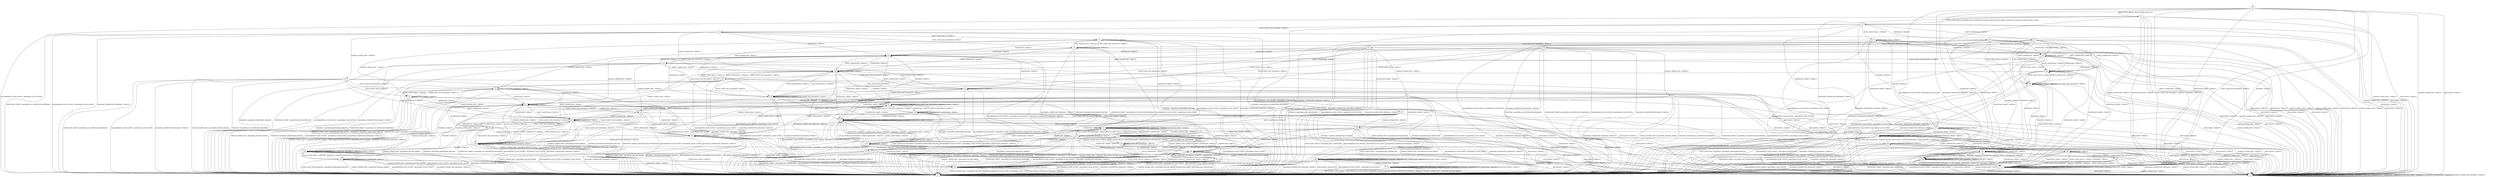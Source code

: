 digraph h7 {
s0 [label="s0"];
s1 [label="s1"];
s2 [label="s2"];
s3 [label="s3"];
s4 [label="s4"];
s5 [label="s5"];
s6 [label="s6"];
s7 [label="s7"];
s17 [label="s17"];
s18 [label="s18"];
s31 [label="s31"];
s41 [label="s41"];
s8 [label="s8"];
s9 [label="s9"];
s10 [label="s10"];
s15 [label="s15"];
s23 [label="s23"];
s32 [label="s32"];
s33 [label="s33"];
s34 [label="s34"];
s38 [label="s38"];
s42 [label="s42"];
s46 [label="s46"];
s49 [label="s49"];
s50 [label="s50"];
s58 [label="s58"];
s11 [label="s11"];
s12 [label="s12"];
s13 [label="s13"];
s16 [label="s16"];
s19 [label="s19"];
s26 [label="s26"];
s27 [label="s27"];
s35 [label="s35"];
s37 [label="s37"];
s43 [label="s43"];
s45 [label="s45"];
s51 [label="s51"];
s55 [label="s55"];
s57 [label="s57"];
s14 [label="s14"];
s20 [label="s20"];
s22 [label="s22"];
s24 [label="s24"];
s28 [label="s28"];
s29 [label="s29"];
s36 [label="s36"];
s40 [label="s40"];
s44 [label="s44"];
s47 [label="s47"];
s52 [label="s52"];
s56 [label="s56"];
s21 [label="s21"];
s25 [label="s25"];
s30 [label="s30"];
s39 [label="s39"];
s48 [label="s48"];
s53 [label="s53"];
s54 [label="s54"];
s0 -> s1 [label="ECDH_CLIENT_HELLO / HELLO_VERIFY_REQUEST+"];
s0 -> s2 [label="ECDH_CLIENT_KEY_EXCHANGE / TIMEOUT"];
s0 -> s3 [label="CHANGE_CIPHER_SPEC / TIMEOUT"];
s0 -> s2 [label="FINISHED / TIMEOUT"];
s0 -> s3 [label="APPLICATION / TIMEOUT"];
s0 -> s2 [label="CERTIFICATE / TIMEOUT"];
s0 -> s2 [label="EMPTY_CERTIFICATE / TIMEOUT"];
s0 -> s2 [label="CERTIFICATE_VERIFY / TIMEOUT"];
s0 -> s4 [label="Alert(WARNING,CLOSE_NOTIFY) / Alert(FATAL,CLOSE_NOTIFY)"];
s0 -> s4 [label="Alert(FATAL,UNEXPECTED_MESSAGE) / TIMEOUT"];
s1 -> s5 [label="ECDH_CLIENT_HELLO / SERVER_HELLO,CERTIFICATE,ECDHE_SERVER_KEY_EXCHANGE,CERTIFICATE_REQUEST,SERVER_HELLO_DONE"];
s1 -> s2 [label="ECDH_CLIENT_KEY_EXCHANGE / TIMEOUT"];
s1 -> s3 [label="CHANGE_CIPHER_SPEC / TIMEOUT"];
s1 -> s2 [label="FINISHED / TIMEOUT"];
s1 -> s3 [label="APPLICATION / TIMEOUT"];
s1 -> s2 [label="CERTIFICATE / TIMEOUT"];
s1 -> s2 [label="EMPTY_CERTIFICATE / TIMEOUT"];
s1 -> s2 [label="CERTIFICATE_VERIFY / TIMEOUT"];
s1 -> s4 [label="Alert(WARNING,CLOSE_NOTIFY) / Alert(FATAL,CLOSE_NOTIFY)"];
s1 -> s4 [label="Alert(FATAL,UNEXPECTED_MESSAGE) / TIMEOUT"];
s2 -> s2 [label="ECDH_CLIENT_HELLO / TIMEOUT"];
s2 -> s2 [label="ECDH_CLIENT_KEY_EXCHANGE / TIMEOUT"];
s2 -> s3 [label="CHANGE_CIPHER_SPEC / TIMEOUT"];
s2 -> s2 [label="FINISHED / TIMEOUT"];
s2 -> s3 [label="APPLICATION / TIMEOUT"];
s2 -> s2 [label="CERTIFICATE / TIMEOUT"];
s2 -> s2 [label="EMPTY_CERTIFICATE / TIMEOUT"];
s2 -> s2 [label="CERTIFICATE_VERIFY / TIMEOUT"];
s2 -> s4 [label="Alert(WARNING,CLOSE_NOTIFY) / Alert(FATAL,CLOSE_NOTIFY)"];
s2 -> s4 [label="Alert(FATAL,UNEXPECTED_MESSAGE) / TIMEOUT"];
s3 -> s3 [label="ECDH_CLIENT_HELLO / TIMEOUT"];
s3 -> s3 [label="ECDH_CLIENT_KEY_EXCHANGE / TIMEOUT"];
s3 -> s3 [label="CHANGE_CIPHER_SPEC / TIMEOUT"];
s3 -> s3 [label="FINISHED / TIMEOUT"];
s3 -> s3 [label="APPLICATION / TIMEOUT"];
s3 -> s3 [label="CERTIFICATE / TIMEOUT"];
s3 -> s3 [label="EMPTY_CERTIFICATE / TIMEOUT"];
s3 -> s3 [label="CERTIFICATE_VERIFY / TIMEOUT"];
s3 -> s3 [label="Alert(WARNING,CLOSE_NOTIFY) / TIMEOUT"];
s3 -> s3 [label="Alert(FATAL,UNEXPECTED_MESSAGE) / TIMEOUT"];
s4 -> s4 [label="ECDH_CLIENT_HELLO / SOCKET_CLOSED"];
s4 -> s4 [label="ECDH_CLIENT_KEY_EXCHANGE / SOCKET_CLOSED"];
s4 -> s4 [label="CHANGE_CIPHER_SPEC / SOCKET_CLOSED"];
s4 -> s4 [label="FINISHED / SOCKET_CLOSED"];
s4 -> s4 [label="APPLICATION / SOCKET_CLOSED"];
s4 -> s4 [label="CERTIFICATE / SOCKET_CLOSED"];
s4 -> s4 [label="EMPTY_CERTIFICATE / SOCKET_CLOSED"];
s4 -> s4 [label="CERTIFICATE_VERIFY / SOCKET_CLOSED"];
s4 -> s4 [label="Alert(WARNING,CLOSE_NOTIFY) / SOCKET_CLOSED"];
s4 -> s4 [label="Alert(FATAL,UNEXPECTED_MESSAGE) / SOCKET_CLOSED"];
s5 -> s17 [label="ECDH_CLIENT_HELLO / TIMEOUT"];
s5 -> s6 [label="ECDH_CLIENT_KEY_EXCHANGE / TIMEOUT"];
s5 -> s3 [label="CHANGE_CIPHER_SPEC / TIMEOUT"];
s5 -> s7 [label="FINISHED / TIMEOUT"];
s5 -> s3 [label="APPLICATION / TIMEOUT"];
s5 -> s18 [label="CERTIFICATE / TIMEOUT"];
s5 -> s31 [label="EMPTY_CERTIFICATE / TIMEOUT"];
s5 -> s41 [label="CERTIFICATE_VERIFY / TIMEOUT"];
s5 -> s4 [label="Alert(WARNING,CLOSE_NOTIFY) / Alert(FATAL,CLOSE_NOTIFY)"];
s5 -> s4 [label="Alert(FATAL,UNEXPECTED_MESSAGE) / TIMEOUT"];
s6 -> s8 [label="ECDH_CLIENT_HELLO / TIMEOUT"];
s6 -> s9 [label="ECDH_CLIENT_KEY_EXCHANGE / TIMEOUT"];
s6 -> s10 [label="CHANGE_CIPHER_SPEC / TIMEOUT"];
s6 -> s4 [label="FINISHED / Alert(FATAL,NO_CERTIFICATE_RESERVED)"];
s6 -> s3 [label="APPLICATION / TIMEOUT"];
s6 -> s15 [label="CERTIFICATE / TIMEOUT"];
s6 -> s42 [label="EMPTY_CERTIFICATE / TIMEOUT"];
s6 -> s4 [label="CERTIFICATE_VERIFY / Alert(FATAL,NO_CERTIFICATE_RESERVED)"];
s6 -> s4 [label="Alert(WARNING,CLOSE_NOTIFY) / Alert(FATAL,CLOSE_NOTIFY)"];
s6 -> s4 [label="Alert(FATAL,UNEXPECTED_MESSAGE) / TIMEOUT"];
s7 -> s7 [label="ECDH_CLIENT_HELLO / TIMEOUT"];
s7 -> s4 [label="ECDH_CLIENT_KEY_EXCHANGE / Alert(FATAL,HANDSHAKE_FAILURE)"];
s7 -> s3 [label="CHANGE_CIPHER_SPEC / TIMEOUT"];
s7 -> s7 [label="FINISHED / TIMEOUT"];
s7 -> s3 [label="APPLICATION / TIMEOUT"];
s7 -> s32 [label="CERTIFICATE / TIMEOUT"];
s7 -> s32 [label="EMPTY_CERTIFICATE / TIMEOUT"];
s7 -> s41 [label="CERTIFICATE_VERIFY / TIMEOUT"];
s7 -> s4 [label="Alert(WARNING,CLOSE_NOTIFY) / Alert(FATAL,CLOSE_NOTIFY)"];
s7 -> s4 [label="Alert(FATAL,UNEXPECTED_MESSAGE) / TIMEOUT"];
s17 -> s17 [label="ECDH_CLIENT_HELLO / TIMEOUT"];
s17 -> s9 [label="ECDH_CLIENT_KEY_EXCHANGE / TIMEOUT"];
s17 -> s3 [label="CHANGE_CIPHER_SPEC / TIMEOUT"];
s17 -> s7 [label="FINISHED / TIMEOUT"];
s17 -> s3 [label="APPLICATION / TIMEOUT"];
s17 -> s33 [label="CERTIFICATE / TIMEOUT"];
s17 -> s46 [label="EMPTY_CERTIFICATE / TIMEOUT"];
s17 -> s41 [label="CERTIFICATE_VERIFY / TIMEOUT"];
s17 -> s4 [label="Alert(WARNING,CLOSE_NOTIFY) / Alert(FATAL,CLOSE_NOTIFY)"];
s17 -> s4 [label="Alert(FATAL,UNEXPECTED_MESSAGE) / TIMEOUT"];
s18 -> s58 [label="ECDH_CLIENT_HELLO / TIMEOUT"];
s18 -> s23 [label="ECDH_CLIENT_KEY_EXCHANGE / TIMEOUT"];
s18 -> s3 [label="CHANGE_CIPHER_SPEC / TIMEOUT"];
s18 -> s38 [label="FINISHED / TIMEOUT"];
s18 -> s3 [label="APPLICATION / TIMEOUT"];
s18 -> s33 [label="CERTIFICATE / TIMEOUT"];
s18 -> s46 [label="EMPTY_CERTIFICATE / TIMEOUT"];
s18 -> s2 [label="CERTIFICATE_VERIFY / TIMEOUT"];
s18 -> s4 [label="Alert(WARNING,CLOSE_NOTIFY) / Alert(FATAL,CLOSE_NOTIFY)"];
s18 -> s4 [label="Alert(FATAL,UNEXPECTED_MESSAGE) / TIMEOUT"];
s31 -> s58 [label="ECDH_CLIENT_HELLO / TIMEOUT"];
s31 -> s34 [label="ECDH_CLIENT_KEY_EXCHANGE / TIMEOUT"];
s31 -> s3 [label="CHANGE_CIPHER_SPEC / TIMEOUT"];
s31 -> s38 [label="FINISHED / TIMEOUT"];
s31 -> s3 [label="APPLICATION / TIMEOUT"];
s31 -> s33 [label="CERTIFICATE / TIMEOUT"];
s31 -> s46 [label="EMPTY_CERTIFICATE / TIMEOUT"];
s31 -> s2 [label="CERTIFICATE_VERIFY / TIMEOUT"];
s31 -> s4 [label="Alert(WARNING,CLOSE_NOTIFY) / Alert(FATAL,CLOSE_NOTIFY)"];
s31 -> s4 [label="Alert(FATAL,UNEXPECTED_MESSAGE) / TIMEOUT"];
s41 -> s41 [label="ECDH_CLIENT_HELLO / TIMEOUT"];
s41 -> s49 [label="ECDH_CLIENT_KEY_EXCHANGE / TIMEOUT"];
s41 -> s3 [label="CHANGE_CIPHER_SPEC / TIMEOUT"];
s41 -> s41 [label="FINISHED / TIMEOUT"];
s41 -> s3 [label="APPLICATION / TIMEOUT"];
s41 -> s50 [label="CERTIFICATE / TIMEOUT"];
s41 -> s41 [label="EMPTY_CERTIFICATE / TIMEOUT"];
s41 -> s41 [label="CERTIFICATE_VERIFY / TIMEOUT"];
s41 -> s4 [label="Alert(WARNING,CLOSE_NOTIFY) / Alert(FATAL,CLOSE_NOTIFY)"];
s41 -> s4 [label="Alert(FATAL,UNEXPECTED_MESSAGE) / TIMEOUT"];
s8 -> s8 [label="ECDH_CLIENT_HELLO / TIMEOUT"];
s8 -> s9 [label="ECDH_CLIENT_KEY_EXCHANGE / TIMEOUT"];
s8 -> s11 [label="CHANGE_CIPHER_SPEC / TIMEOUT"];
s8 -> s4 [label="FINISHED / Alert(FATAL,HANDSHAKE_FAILURE)"];
s8 -> s3 [label="APPLICATION / TIMEOUT"];
s8 -> s15 [label="CERTIFICATE / TIMEOUT"];
s8 -> s42 [label="EMPTY_CERTIFICATE / TIMEOUT"];
s8 -> s19 [label="CERTIFICATE_VERIFY / TIMEOUT"];
s8 -> s4 [label="Alert(WARNING,CLOSE_NOTIFY) / Alert(FATAL,CLOSE_NOTIFY)"];
s8 -> s4 [label="Alert(FATAL,UNEXPECTED_MESSAGE) / TIMEOUT"];
s9 -> s8 [label="ECDH_CLIENT_HELLO / TIMEOUT"];
s9 -> s9 [label="ECDH_CLIENT_KEY_EXCHANGE / TIMEOUT"];
s9 -> s12 [label="CHANGE_CIPHER_SPEC / TIMEOUT"];
s9 -> s4 [label="FINISHED / Alert(FATAL,HANDSHAKE_FAILURE)"];
s9 -> s3 [label="APPLICATION / TIMEOUT"];
s9 -> s15 [label="CERTIFICATE / TIMEOUT"];
s9 -> s42 [label="EMPTY_CERTIFICATE / TIMEOUT"];
s9 -> s4 [label="CERTIFICATE_VERIFY / Alert(FATAL,NO_CERTIFICATE_RESERVED)"];
s9 -> s4 [label="Alert(WARNING,CLOSE_NOTIFY) / Alert(FATAL,CLOSE_NOTIFY)"];
s9 -> s4 [label="Alert(FATAL,UNEXPECTED_MESSAGE) / TIMEOUT"];
s10 -> s11 [label="ECDH_CLIENT_HELLO / TIMEOUT"];
s10 -> s12 [label="ECDH_CLIENT_KEY_EXCHANGE / TIMEOUT"];
s10 -> s4 [label="CHANGE_CIPHER_SPEC / Alert(FATAL,DECODE_ERROR)"];
s10 -> s4 [label="FINISHED / Alert(FATAL,NO_CERTIFICATE_RESERVED)"];
s10 -> s3 [label="APPLICATION / TIMEOUT"];
s10 -> s13 [label="CERTIFICATE / TIMEOUT"];
s10 -> s43 [label="EMPTY_CERTIFICATE / TIMEOUT"];
s10 -> s4 [label="CERTIFICATE_VERIFY / Alert(FATAL,NO_CERTIFICATE_RESERVED)"];
s10 -> s4 [label="Alert(WARNING,CLOSE_NOTIFY) / Alert(FATAL,CLOSE_NOTIFY)"];
s10 -> s4 [label="Alert(FATAL,UNEXPECTED_MESSAGE) / TIMEOUT"];
s15 -> s45 [label="ECDH_CLIENT_HELLO / TIMEOUT"];
s15 -> s16 [label="ECDH_CLIENT_KEY_EXCHANGE / TIMEOUT"];
s15 -> s13 [label="CHANGE_CIPHER_SPEC / TIMEOUT"];
s15 -> s37 [label="FINISHED / TIMEOUT"];
s15 -> s3 [label="APPLICATION / TIMEOUT"];
s15 -> s15 [label="CERTIFICATE / TIMEOUT"];
s15 -> s42 [label="EMPTY_CERTIFICATE / TIMEOUT"];
s15 -> s57 [label="CERTIFICATE_VERIFY / TIMEOUT"];
s15 -> s4 [label="Alert(WARNING,CLOSE_NOTIFY) / Alert(FATAL,CLOSE_NOTIFY)"];
s15 -> s4 [label="Alert(FATAL,UNEXPECTED_MESSAGE) / TIMEOUT"];
s23 -> s22 [label="ECDH_CLIENT_HELLO / TIMEOUT"];
s23 -> s45 [label="ECDH_CLIENT_KEY_EXCHANGE / TIMEOUT"];
s23 -> s26 [label="CHANGE_CIPHER_SPEC / TIMEOUT"];
s23 -> s4 [label="FINISHED / Alert(FATAL,BAD_CERTIFICATE)"];
s23 -> s3 [label="APPLICATION / TIMEOUT"];
s23 -> s15 [label="CERTIFICATE / TIMEOUT"];
s23 -> s42 [label="EMPTY_CERTIFICATE / TIMEOUT"];
s23 -> s27 [label="CERTIFICATE_VERIFY / TIMEOUT"];
s23 -> s4 [label="Alert(WARNING,CLOSE_NOTIFY) / Alert(FATAL,CLOSE_NOTIFY)"];
s23 -> s4 [label="Alert(FATAL,UNEXPECTED_MESSAGE) / TIMEOUT"];
s32 -> s38 [label="ECDH_CLIENT_HELLO / TIMEOUT"];
s32 -> s4 [label="ECDH_CLIENT_KEY_EXCHANGE / Alert(FATAL,HANDSHAKE_FAILURE)"];
s32 -> s3 [label="CHANGE_CIPHER_SPEC / TIMEOUT"];
s32 -> s38 [label="FINISHED / TIMEOUT"];
s32 -> s3 [label="APPLICATION / TIMEOUT"];
s32 -> s32 [label="CERTIFICATE / TIMEOUT"];
s32 -> s32 [label="EMPTY_CERTIFICATE / TIMEOUT"];
s32 -> s2 [label="CERTIFICATE_VERIFY / TIMEOUT"];
s32 -> s4 [label="Alert(WARNING,CLOSE_NOTIFY) / Alert(FATAL,CLOSE_NOTIFY)"];
s32 -> s4 [label="Alert(FATAL,UNEXPECTED_MESSAGE) / TIMEOUT"];
s33 -> s58 [label="ECDH_CLIENT_HELLO / TIMEOUT"];
s33 -> s16 [label="ECDH_CLIENT_KEY_EXCHANGE / TIMEOUT"];
s33 -> s3 [label="CHANGE_CIPHER_SPEC / TIMEOUT"];
s33 -> s38 [label="FINISHED / TIMEOUT"];
s33 -> s3 [label="APPLICATION / TIMEOUT"];
s33 -> s33 [label="CERTIFICATE / TIMEOUT"];
s33 -> s46 [label="EMPTY_CERTIFICATE / TIMEOUT"];
s33 -> s2 [label="CERTIFICATE_VERIFY / TIMEOUT"];
s33 -> s4 [label="Alert(WARNING,CLOSE_NOTIFY) / Alert(FATAL,CLOSE_NOTIFY)"];
s33 -> s4 [label="Alert(FATAL,UNEXPECTED_MESSAGE) / TIMEOUT"];
s34 -> s22 [label="ECDH_CLIENT_HELLO / TIMEOUT"];
s34 -> s45 [label="ECDH_CLIENT_KEY_EXCHANGE / TIMEOUT"];
s34 -> s35 [label="CHANGE_CIPHER_SPEC / TIMEOUT"];
s34 -> s4 [label="FINISHED / Alert(FATAL,NO_CERTIFICATE_RESERVED)"];
s34 -> s3 [label="APPLICATION / TIMEOUT"];
s34 -> s15 [label="CERTIFICATE / TIMEOUT"];
s34 -> s42 [label="EMPTY_CERTIFICATE / TIMEOUT"];
s34 -> s4 [label="CERTIFICATE_VERIFY / Alert(FATAL,NO_CERTIFICATE_RESERVED)"];
s34 -> s4 [label="Alert(WARNING,CLOSE_NOTIFY) / Alert(FATAL,CLOSE_NOTIFY)"];
s34 -> s4 [label="Alert(FATAL,UNEXPECTED_MESSAGE) / TIMEOUT"];
s38 -> s38 [label="ECDH_CLIENT_HELLO / TIMEOUT"];
s38 -> s38 [label="ECDH_CLIENT_KEY_EXCHANGE / TIMEOUT"];
s38 -> s3 [label="CHANGE_CIPHER_SPEC / TIMEOUT"];
s38 -> s38 [label="FINISHED / TIMEOUT"];
s38 -> s3 [label="APPLICATION / TIMEOUT"];
s38 -> s32 [label="CERTIFICATE / TIMEOUT"];
s38 -> s32 [label="EMPTY_CERTIFICATE / TIMEOUT"];
s38 -> s2 [label="CERTIFICATE_VERIFY / TIMEOUT"];
s38 -> s4 [label="Alert(WARNING,CLOSE_NOTIFY) / Alert(FATAL,CLOSE_NOTIFY)"];
s38 -> s4 [label="Alert(FATAL,UNEXPECTED_MESSAGE) / TIMEOUT"];
s42 -> s45 [label="ECDH_CLIENT_HELLO / TIMEOUT"];
s42 -> s51 [label="ECDH_CLIENT_KEY_EXCHANGE / TIMEOUT"];
s42 -> s43 [label="CHANGE_CIPHER_SPEC / TIMEOUT"];
s42 -> s37 [label="FINISHED / TIMEOUT"];
s42 -> s3 [label="APPLICATION / TIMEOUT"];
s42 -> s15 [label="CERTIFICATE / TIMEOUT"];
s42 -> s42 [label="EMPTY_CERTIFICATE / TIMEOUT"];
s42 -> s57 [label="CERTIFICATE_VERIFY / TIMEOUT"];
s42 -> s4 [label="Alert(WARNING,CLOSE_NOTIFY) / Alert(FATAL,CLOSE_NOTIFY)"];
s42 -> s4 [label="Alert(FATAL,UNEXPECTED_MESSAGE) / TIMEOUT"];
s46 -> s58 [label="ECDH_CLIENT_HELLO / TIMEOUT"];
s46 -> s51 [label="ECDH_CLIENT_KEY_EXCHANGE / TIMEOUT"];
s46 -> s3 [label="CHANGE_CIPHER_SPEC / TIMEOUT"];
s46 -> s38 [label="FINISHED / TIMEOUT"];
s46 -> s3 [label="APPLICATION / TIMEOUT"];
s46 -> s33 [label="CERTIFICATE / TIMEOUT"];
s46 -> s46 [label="EMPTY_CERTIFICATE / TIMEOUT"];
s46 -> s2 [label="CERTIFICATE_VERIFY / TIMEOUT"];
s46 -> s4 [label="Alert(WARNING,CLOSE_NOTIFY) / Alert(FATAL,CLOSE_NOTIFY)"];
s46 -> s4 [label="Alert(FATAL,UNEXPECTED_MESSAGE) / TIMEOUT"];
s49 -> s41 [label="ECDH_CLIENT_HELLO / TIMEOUT"];
s49 -> s49 [label="ECDH_CLIENT_KEY_EXCHANGE / TIMEOUT"];
s49 -> s3 [label="CHANGE_CIPHER_SPEC / TIMEOUT"];
s49 -> s41 [label="FINISHED / TIMEOUT"];
s49 -> s3 [label="APPLICATION / TIMEOUT"];
s49 -> s50 [label="CERTIFICATE / TIMEOUT"];
s49 -> s41 [label="EMPTY_CERTIFICATE / TIMEOUT"];
s49 -> s4 [label="CERTIFICATE_VERIFY / Alert(FATAL,NO_CERTIFICATE_RESERVED)"];
s49 -> s4 [label="Alert(WARNING,CLOSE_NOTIFY) / Alert(FATAL,CLOSE_NOTIFY)"];
s49 -> s4 [label="Alert(FATAL,UNEXPECTED_MESSAGE) / TIMEOUT"];
s50 -> s2 [label="ECDH_CLIENT_HELLO / TIMEOUT"];
s50 -> s55 [label="ECDH_CLIENT_KEY_EXCHANGE / TIMEOUT"];
s50 -> s3 [label="CHANGE_CIPHER_SPEC / TIMEOUT"];
s50 -> s2 [label="FINISHED / TIMEOUT"];
s50 -> s3 [label="APPLICATION / TIMEOUT"];
s50 -> s50 [label="CERTIFICATE / TIMEOUT"];
s50 -> s41 [label="EMPTY_CERTIFICATE / TIMEOUT"];
s50 -> s2 [label="CERTIFICATE_VERIFY / TIMEOUT"];
s50 -> s4 [label="Alert(WARNING,CLOSE_NOTIFY) / Alert(FATAL,CLOSE_NOTIFY)"];
s50 -> s4 [label="Alert(FATAL,UNEXPECTED_MESSAGE) / TIMEOUT"];
s58 -> s58 [label="ECDH_CLIENT_HELLO / TIMEOUT"];
s58 -> s58 [label="ECDH_CLIENT_KEY_EXCHANGE / TIMEOUT"];
s58 -> s3 [label="CHANGE_CIPHER_SPEC / TIMEOUT"];
s58 -> s38 [label="FINISHED / TIMEOUT"];
s58 -> s3 [label="APPLICATION / TIMEOUT"];
s58 -> s33 [label="CERTIFICATE / TIMEOUT"];
s58 -> s46 [label="EMPTY_CERTIFICATE / TIMEOUT"];
s58 -> s2 [label="CERTIFICATE_VERIFY / TIMEOUT"];
s58 -> s4 [label="Alert(WARNING,CLOSE_NOTIFY) / Alert(FATAL,CLOSE_NOTIFY)"];
s58 -> s4 [label="Alert(FATAL,UNEXPECTED_MESSAGE) / TIMEOUT"];
s11 -> s11 [label="ECDH_CLIENT_HELLO / TIMEOUT"];
s11 -> s12 [label="ECDH_CLIENT_KEY_EXCHANGE / TIMEOUT"];
s11 -> s4 [label="CHANGE_CIPHER_SPEC / Alert(FATAL,DECODE_ERROR)"];
s11 -> s4 [label="FINISHED / Alert(FATAL,HANDSHAKE_FAILURE)"];
s11 -> s3 [label="APPLICATION / TIMEOUT"];
s11 -> s13 [label="CERTIFICATE / TIMEOUT"];
s11 -> s43 [label="EMPTY_CERTIFICATE / TIMEOUT"];
s11 -> s20 [label="CERTIFICATE_VERIFY / TIMEOUT"];
s11 -> s4 [label="Alert(WARNING,CLOSE_NOTIFY) / Alert(FATAL,CLOSE_NOTIFY)"];
s11 -> s4 [label="Alert(FATAL,UNEXPECTED_MESSAGE) / TIMEOUT"];
s12 -> s11 [label="ECDH_CLIENT_HELLO / TIMEOUT"];
s12 -> s12 [label="ECDH_CLIENT_KEY_EXCHANGE / TIMEOUT"];
s12 -> s4 [label="CHANGE_CIPHER_SPEC / Alert(FATAL,DECODE_ERROR)"];
s12 -> s4 [label="FINISHED / Alert(FATAL,HANDSHAKE_FAILURE)"];
s12 -> s3 [label="APPLICATION / TIMEOUT"];
s12 -> s13 [label="CERTIFICATE / TIMEOUT"];
s12 -> s43 [label="EMPTY_CERTIFICATE / TIMEOUT"];
s12 -> s4 [label="CERTIFICATE_VERIFY / Alert(FATAL,NO_CERTIFICATE_RESERVED)"];
s12 -> s4 [label="Alert(WARNING,CLOSE_NOTIFY) / Alert(FATAL,CLOSE_NOTIFY)"];
s12 -> s4 [label="Alert(FATAL,UNEXPECTED_MESSAGE) / TIMEOUT"];
s13 -> s44 [label="ECDH_CLIENT_HELLO / TIMEOUT"];
s13 -> s14 [label="ECDH_CLIENT_KEY_EXCHANGE / TIMEOUT"];
s13 -> s4 [label="CHANGE_CIPHER_SPEC / Alert(FATAL,DECODE_ERROR)"];
s13 -> s36 [label="FINISHED / TIMEOUT"];
s13 -> s3 [label="APPLICATION / TIMEOUT"];
s13 -> s13 [label="CERTIFICATE / TIMEOUT"];
s13 -> s43 [label="EMPTY_CERTIFICATE / TIMEOUT"];
s13 -> s56 [label="CERTIFICATE_VERIFY / TIMEOUT"];
s13 -> s4 [label="Alert(WARNING,CLOSE_NOTIFY) / Alert(FATAL,CLOSE_NOTIFY)"];
s13 -> s4 [label="Alert(FATAL,UNEXPECTED_MESSAGE) / TIMEOUT"];
s16 -> s22 [label="ECDH_CLIENT_HELLO / TIMEOUT"];
s16 -> s45 [label="ECDH_CLIENT_KEY_EXCHANGE / TIMEOUT"];
s16 -> s14 [label="CHANGE_CIPHER_SPEC / TIMEOUT"];
s16 -> s4 [label="FINISHED / Alert(FATAL,HANDSHAKE_FAILURE)"];
s16 -> s3 [label="APPLICATION / TIMEOUT"];
s16 -> s15 [label="CERTIFICATE / TIMEOUT"];
s16 -> s42 [label="EMPTY_CERTIFICATE / TIMEOUT"];
s16 -> s4 [label="CERTIFICATE_VERIFY / Alert(FATAL,BAD_CERTIFICATE)"];
s16 -> s4 [label="Alert(WARNING,CLOSE_NOTIFY) / Alert(FATAL,CLOSE_NOTIFY)"];
s16 -> s4 [label="Alert(FATAL,UNEXPECTED_MESSAGE) / TIMEOUT"];
s19 -> s19 [label="ECDH_CLIENT_HELLO / TIMEOUT"];
s19 -> s24 [label="ECDH_CLIENT_KEY_EXCHANGE / TIMEOUT"];
s19 -> s20 [label="CHANGE_CIPHER_SPEC / TIMEOUT"];
s19 -> s19 [label="FINISHED / TIMEOUT"];
s19 -> s3 [label="APPLICATION / TIMEOUT"];
s19 -> s47 [label="CERTIFICATE / TIMEOUT"];
s19 -> s19 [label="EMPTY_CERTIFICATE / TIMEOUT"];
s19 -> s19 [label="CERTIFICATE_VERIFY / TIMEOUT"];
s19 -> s4 [label="Alert(WARNING,CLOSE_NOTIFY) / Alert(FATAL,CLOSE_NOTIFY)"];
s19 -> s4 [label="Alert(FATAL,UNEXPECTED_MESSAGE) / TIMEOUT"];
s26 -> s21 [label="ECDH_CLIENT_HELLO / TIMEOUT"];
s26 -> s44 [label="ECDH_CLIENT_KEY_EXCHANGE / TIMEOUT"];
s26 -> s4 [label="CHANGE_CIPHER_SPEC / Alert(FATAL,DECODE_ERROR)"];
s26 -> s4 [label="FINISHED / Alert(FATAL,BAD_CERTIFICATE)"];
s26 -> s3 [label="APPLICATION / TIMEOUT"];
s26 -> s13 [label="CERTIFICATE / TIMEOUT"];
s26 -> s43 [label="EMPTY_CERTIFICATE / TIMEOUT"];
s26 -> s28 [label="CERTIFICATE_VERIFY / TIMEOUT"];
s26 -> s4 [label="Alert(WARNING,CLOSE_NOTIFY) / Alert(FATAL,CLOSE_NOTIFY)"];
s26 -> s4 [label="Alert(FATAL,UNEXPECTED_MESSAGE) / TIMEOUT"];
s27 -> s4 [label="ECDH_CLIENT_HELLO / Alert(FATAL,BAD_CERTIFICATE)"];
s27 -> s57 [label="ECDH_CLIENT_KEY_EXCHANGE / TIMEOUT"];
s27 -> s28 [label="CHANGE_CIPHER_SPEC / TIMEOUT"];
s27 -> s29 [label="FINISHED / CHANGE_CIPHER_SPEC,FINISHED"];
s27 -> s3 [label="APPLICATION / TIMEOUT"];
s27 -> s47 [label="CERTIFICATE / TIMEOUT"];
s27 -> s19 [label="EMPTY_CERTIFICATE / TIMEOUT"];
s27 -> s57 [label="CERTIFICATE_VERIFY / TIMEOUT"];
s27 -> s4 [label="Alert(WARNING,CLOSE_NOTIFY) / Alert(FATAL,CLOSE_NOTIFY)"];
s27 -> s4 [label="Alert(FATAL,UNEXPECTED_MESSAGE) / TIMEOUT"];
s35 -> s21 [label="ECDH_CLIENT_HELLO / TIMEOUT"];
s35 -> s44 [label="ECDH_CLIENT_KEY_EXCHANGE / TIMEOUT"];
s35 -> s4 [label="CHANGE_CIPHER_SPEC / Alert(FATAL,DECODE_ERROR)"];
s35 -> s4 [label="FINISHED / Alert(FATAL,NO_CERTIFICATE_RESERVED)"];
s35 -> s3 [label="APPLICATION / TIMEOUT"];
s35 -> s13 [label="CERTIFICATE / TIMEOUT"];
s35 -> s43 [label="EMPTY_CERTIFICATE / TIMEOUT"];
s35 -> s4 [label="CERTIFICATE_VERIFY / Alert(FATAL,NO_CERTIFICATE_RESERVED)"];
s35 -> s4 [label="Alert(WARNING,CLOSE_NOTIFY) / Alert(FATAL,CLOSE_NOTIFY)"];
s35 -> s4 [label="Alert(FATAL,UNEXPECTED_MESSAGE) / TIMEOUT"];
s37 -> s37 [label="ECDH_CLIENT_HELLO / TIMEOUT"];
s37 -> s37 [label="ECDH_CLIENT_KEY_EXCHANGE / TIMEOUT"];
s37 -> s36 [label="CHANGE_CIPHER_SPEC / TIMEOUT"];
s37 -> s37 [label="FINISHED / TIMEOUT"];
s37 -> s3 [label="APPLICATION / TIMEOUT"];
s37 -> s40 [label="CERTIFICATE / TIMEOUT"];
s37 -> s40 [label="EMPTY_CERTIFICATE / TIMEOUT"];
s37 -> s57 [label="CERTIFICATE_VERIFY / TIMEOUT"];
s37 -> s4 [label="Alert(WARNING,CLOSE_NOTIFY) / Alert(FATAL,CLOSE_NOTIFY)"];
s37 -> s4 [label="Alert(FATAL,UNEXPECTED_MESSAGE) / TIMEOUT"];
s43 -> s44 [label="ECDH_CLIENT_HELLO / TIMEOUT"];
s43 -> s52 [label="ECDH_CLIENT_KEY_EXCHANGE / TIMEOUT"];
s43 -> s4 [label="CHANGE_CIPHER_SPEC / Alert(FATAL,DECODE_ERROR)"];
s43 -> s36 [label="FINISHED / TIMEOUT"];
s43 -> s3 [label="APPLICATION / TIMEOUT"];
s43 -> s13 [label="CERTIFICATE / TIMEOUT"];
s43 -> s43 [label="EMPTY_CERTIFICATE / TIMEOUT"];
s43 -> s56 [label="CERTIFICATE_VERIFY / TIMEOUT"];
s43 -> s4 [label="Alert(WARNING,CLOSE_NOTIFY) / Alert(FATAL,CLOSE_NOTIFY)"];
s43 -> s4 [label="Alert(FATAL,UNEXPECTED_MESSAGE) / TIMEOUT"];
s45 -> s45 [label="ECDH_CLIENT_HELLO / TIMEOUT"];
s45 -> s45 [label="ECDH_CLIENT_KEY_EXCHANGE / TIMEOUT"];
s45 -> s44 [label="CHANGE_CIPHER_SPEC / TIMEOUT"];
s45 -> s37 [label="FINISHED / TIMEOUT"];
s45 -> s3 [label="APPLICATION / TIMEOUT"];
s45 -> s15 [label="CERTIFICATE / TIMEOUT"];
s45 -> s42 [label="EMPTY_CERTIFICATE / TIMEOUT"];
s45 -> s57 [label="CERTIFICATE_VERIFY / TIMEOUT"];
s45 -> s4 [label="Alert(WARNING,CLOSE_NOTIFY) / Alert(FATAL,CLOSE_NOTIFY)"];
s45 -> s4 [label="Alert(FATAL,UNEXPECTED_MESSAGE) / TIMEOUT"];
s51 -> s22 [label="ECDH_CLIENT_HELLO / TIMEOUT"];
s51 -> s45 [label="ECDH_CLIENT_KEY_EXCHANGE / TIMEOUT"];
s51 -> s52 [label="CHANGE_CIPHER_SPEC / TIMEOUT"];
s51 -> s4 [label="FINISHED / Alert(FATAL,HANDSHAKE_FAILURE)"];
s51 -> s3 [label="APPLICATION / TIMEOUT"];
s51 -> s15 [label="CERTIFICATE / TIMEOUT"];
s51 -> s42 [label="EMPTY_CERTIFICATE / TIMEOUT"];
s51 -> s4 [label="CERTIFICATE_VERIFY / Alert(FATAL,NO_CERTIFICATE_RESERVED)"];
s51 -> s4 [label="Alert(WARNING,CLOSE_NOTIFY) / Alert(FATAL,CLOSE_NOTIFY)"];
s51 -> s4 [label="Alert(FATAL,UNEXPECTED_MESSAGE) / TIMEOUT"];
s55 -> s2 [label="ECDH_CLIENT_HELLO / TIMEOUT"];
s55 -> s2 [label="ECDH_CLIENT_KEY_EXCHANGE / TIMEOUT"];
s55 -> s3 [label="CHANGE_CIPHER_SPEC / TIMEOUT"];
s55 -> s2 [label="FINISHED / TIMEOUT"];
s55 -> s3 [label="APPLICATION / TIMEOUT"];
s55 -> s50 [label="CERTIFICATE / TIMEOUT"];
s55 -> s41 [label="EMPTY_CERTIFICATE / TIMEOUT"];
s55 -> s4 [label="CERTIFICATE_VERIFY / Alert(FATAL,BAD_CERTIFICATE)"];
s55 -> s4 [label="Alert(WARNING,CLOSE_NOTIFY) / Alert(FATAL,CLOSE_NOTIFY)"];
s55 -> s4 [label="Alert(FATAL,UNEXPECTED_MESSAGE) / TIMEOUT"];
s57 -> s57 [label="ECDH_CLIENT_HELLO / TIMEOUT"];
s57 -> s57 [label="ECDH_CLIENT_KEY_EXCHANGE / TIMEOUT"];
s57 -> s56 [label="CHANGE_CIPHER_SPEC / TIMEOUT"];
s57 -> s57 [label="FINISHED / TIMEOUT"];
s57 -> s3 [label="APPLICATION / TIMEOUT"];
s57 -> s47 [label="CERTIFICATE / TIMEOUT"];
s57 -> s19 [label="EMPTY_CERTIFICATE / TIMEOUT"];
s57 -> s57 [label="CERTIFICATE_VERIFY / TIMEOUT"];
s57 -> s4 [label="Alert(WARNING,CLOSE_NOTIFY) / Alert(FATAL,CLOSE_NOTIFY)"];
s57 -> s4 [label="Alert(FATAL,UNEXPECTED_MESSAGE) / TIMEOUT"];
s14 -> s21 [label="ECDH_CLIENT_HELLO / TIMEOUT"];
s14 -> s44 [label="ECDH_CLIENT_KEY_EXCHANGE / TIMEOUT"];
s14 -> s4 [label="CHANGE_CIPHER_SPEC / Alert(FATAL,DECODE_ERROR)"];
s14 -> s4 [label="FINISHED / Alert(FATAL,HANDSHAKE_FAILURE)"];
s14 -> s3 [label="APPLICATION / TIMEOUT"];
s14 -> s13 [label="CERTIFICATE / TIMEOUT"];
s14 -> s43 [label="EMPTY_CERTIFICATE / TIMEOUT"];
s14 -> s4 [label="CERTIFICATE_VERIFY / Alert(FATAL,BAD_CERTIFICATE)"];
s14 -> s4 [label="Alert(WARNING,CLOSE_NOTIFY) / Alert(FATAL,CLOSE_NOTIFY)"];
s14 -> s4 [label="Alert(FATAL,UNEXPECTED_MESSAGE) / TIMEOUT"];
s20 -> s20 [label="ECDH_CLIENT_HELLO / TIMEOUT"];
s20 -> s25 [label="ECDH_CLIENT_KEY_EXCHANGE / TIMEOUT"];
s20 -> s4 [label="CHANGE_CIPHER_SPEC / Alert(FATAL,DECODE_ERROR)"];
s20 -> s20 [label="FINISHED / TIMEOUT"];
s20 -> s3 [label="APPLICATION / TIMEOUT"];
s20 -> s48 [label="CERTIFICATE / TIMEOUT"];
s20 -> s20 [label="EMPTY_CERTIFICATE / TIMEOUT"];
s20 -> s20 [label="CERTIFICATE_VERIFY / TIMEOUT"];
s20 -> s4 [label="Alert(WARNING,CLOSE_NOTIFY) / Alert(FATAL,CLOSE_NOTIFY)"];
s20 -> s4 [label="Alert(FATAL,UNEXPECTED_MESSAGE) / TIMEOUT"];
s22 -> s22 [label="ECDH_CLIENT_HELLO / TIMEOUT"];
s22 -> s45 [label="ECDH_CLIENT_KEY_EXCHANGE / TIMEOUT"];
s22 -> s21 [label="CHANGE_CIPHER_SPEC / TIMEOUT"];
s22 -> s4 [label="FINISHED / Alert(FATAL,HANDSHAKE_FAILURE)"];
s22 -> s3 [label="APPLICATION / TIMEOUT"];
s22 -> s15 [label="CERTIFICATE / TIMEOUT"];
s22 -> s42 [label="EMPTY_CERTIFICATE / TIMEOUT"];
s22 -> s57 [label="CERTIFICATE_VERIFY / TIMEOUT"];
s22 -> s4 [label="Alert(WARNING,CLOSE_NOTIFY) / Alert(FATAL,CLOSE_NOTIFY)"];
s22 -> s4 [label="Alert(FATAL,UNEXPECTED_MESSAGE) / TIMEOUT"];
s24 -> s19 [label="ECDH_CLIENT_HELLO / TIMEOUT"];
s24 -> s24 [label="ECDH_CLIENT_KEY_EXCHANGE / TIMEOUT"];
s24 -> s25 [label="CHANGE_CIPHER_SPEC / TIMEOUT"];
s24 -> s19 [label="FINISHED / TIMEOUT"];
s24 -> s3 [label="APPLICATION / TIMEOUT"];
s24 -> s47 [label="CERTIFICATE / TIMEOUT"];
s24 -> s19 [label="EMPTY_CERTIFICATE / TIMEOUT"];
s24 -> s4 [label="CERTIFICATE_VERIFY / Alert(FATAL,NO_CERTIFICATE_RESERVED)"];
s24 -> s4 [label="Alert(WARNING,CLOSE_NOTIFY) / Alert(FATAL,CLOSE_NOTIFY)"];
s24 -> s4 [label="Alert(FATAL,UNEXPECTED_MESSAGE) / TIMEOUT"];
s28 -> s4 [label="ECDH_CLIENT_HELLO / Alert(FATAL,BAD_CERTIFICATE)"];
s28 -> s56 [label="ECDH_CLIENT_KEY_EXCHANGE / TIMEOUT"];
s28 -> s4 [label="CHANGE_CIPHER_SPEC / Alert(FATAL,DECODE_ERROR)"];
s28 -> s30 [label="FINISHED / CHANGE_CIPHER_SPEC,FINISHED"];
s28 -> s3 [label="APPLICATION / TIMEOUT"];
s28 -> s48 [label="CERTIFICATE / TIMEOUT"];
s28 -> s20 [label="EMPTY_CERTIFICATE / TIMEOUT"];
s28 -> s56 [label="CERTIFICATE_VERIFY / TIMEOUT"];
s28 -> s4 [label="Alert(WARNING,CLOSE_NOTIFY) / Alert(FATAL,CLOSE_NOTIFY)"];
s28 -> s4 [label="Alert(FATAL,UNEXPECTED_MESSAGE) / TIMEOUT"];
s29 -> s29 [label="ECDH_CLIENT_HELLO / TIMEOUT"];
s29 -> s29 [label="ECDH_CLIENT_KEY_EXCHANGE / TIMEOUT"];
s29 -> s30 [label="CHANGE_CIPHER_SPEC / TIMEOUT"];
s29 -> s29 [label="FINISHED / TIMEOUT"];
s29 -> s4 [label="APPLICATION / APPLICATION"];
s29 -> s29 [label="CERTIFICATE / TIMEOUT"];
s29 -> s29 [label="EMPTY_CERTIFICATE / TIMEOUT"];
s29 -> s29 [label="CERTIFICATE_VERIFY / TIMEOUT"];
s29 -> s4 [label="Alert(WARNING,CLOSE_NOTIFY) / Alert(FATAL,CLOSE_NOTIFY)"];
s29 -> s4 [label="Alert(FATAL,UNEXPECTED_MESSAGE) / TIMEOUT"];
s36 -> s36 [label="ECDH_CLIENT_HELLO / TIMEOUT"];
s36 -> s36 [label="ECDH_CLIENT_KEY_EXCHANGE / TIMEOUT"];
s36 -> s4 [label="CHANGE_CIPHER_SPEC / Alert(FATAL,DECODE_ERROR)"];
s36 -> s36 [label="FINISHED / TIMEOUT"];
s36 -> s3 [label="APPLICATION / TIMEOUT"];
s36 -> s39 [label="CERTIFICATE / TIMEOUT"];
s36 -> s39 [label="EMPTY_CERTIFICATE / TIMEOUT"];
s36 -> s56 [label="CERTIFICATE_VERIFY / TIMEOUT"];
s36 -> s4 [label="Alert(WARNING,CLOSE_NOTIFY) / Alert(FATAL,CLOSE_NOTIFY)"];
s36 -> s4 [label="Alert(FATAL,UNEXPECTED_MESSAGE) / TIMEOUT"];
s40 -> s37 [label="ECDH_CLIENT_HELLO / TIMEOUT"];
s40 -> s4 [label="ECDH_CLIENT_KEY_EXCHANGE / Alert(FATAL,HANDSHAKE_FAILURE)"];
s40 -> s39 [label="CHANGE_CIPHER_SPEC / TIMEOUT"];
s40 -> s37 [label="FINISHED / TIMEOUT"];
s40 -> s3 [label="APPLICATION / TIMEOUT"];
s40 -> s40 [label="CERTIFICATE / TIMEOUT"];
s40 -> s40 [label="EMPTY_CERTIFICATE / TIMEOUT"];
s40 -> s57 [label="CERTIFICATE_VERIFY / TIMEOUT"];
s40 -> s4 [label="Alert(WARNING,CLOSE_NOTIFY) / Alert(FATAL,CLOSE_NOTIFY)"];
s40 -> s4 [label="Alert(FATAL,UNEXPECTED_MESSAGE) / TIMEOUT"];
s44 -> s44 [label="ECDH_CLIENT_HELLO / TIMEOUT"];
s44 -> s44 [label="ECDH_CLIENT_KEY_EXCHANGE / TIMEOUT"];
s44 -> s4 [label="CHANGE_CIPHER_SPEC / Alert(FATAL,DECODE_ERROR)"];
s44 -> s36 [label="FINISHED / TIMEOUT"];
s44 -> s3 [label="APPLICATION / TIMEOUT"];
s44 -> s13 [label="CERTIFICATE / TIMEOUT"];
s44 -> s43 [label="EMPTY_CERTIFICATE / TIMEOUT"];
s44 -> s56 [label="CERTIFICATE_VERIFY / TIMEOUT"];
s44 -> s4 [label="Alert(WARNING,CLOSE_NOTIFY) / Alert(FATAL,CLOSE_NOTIFY)"];
s44 -> s4 [label="Alert(FATAL,UNEXPECTED_MESSAGE) / TIMEOUT"];
s47 -> s57 [label="ECDH_CLIENT_HELLO / TIMEOUT"];
s47 -> s53 [label="ECDH_CLIENT_KEY_EXCHANGE / TIMEOUT"];
s47 -> s48 [label="CHANGE_CIPHER_SPEC / TIMEOUT"];
s47 -> s57 [label="FINISHED / TIMEOUT"];
s47 -> s3 [label="APPLICATION / TIMEOUT"];
s47 -> s47 [label="CERTIFICATE / TIMEOUT"];
s47 -> s19 [label="EMPTY_CERTIFICATE / TIMEOUT"];
s47 -> s57 [label="CERTIFICATE_VERIFY / TIMEOUT"];
s47 -> s4 [label="Alert(WARNING,CLOSE_NOTIFY) / Alert(FATAL,CLOSE_NOTIFY)"];
s47 -> s4 [label="Alert(FATAL,UNEXPECTED_MESSAGE) / TIMEOUT"];
s52 -> s21 [label="ECDH_CLIENT_HELLO / TIMEOUT"];
s52 -> s44 [label="ECDH_CLIENT_KEY_EXCHANGE / TIMEOUT"];
s52 -> s4 [label="CHANGE_CIPHER_SPEC / Alert(FATAL,DECODE_ERROR)"];
s52 -> s4 [label="FINISHED / Alert(FATAL,HANDSHAKE_FAILURE)"];
s52 -> s3 [label="APPLICATION / TIMEOUT"];
s52 -> s13 [label="CERTIFICATE / TIMEOUT"];
s52 -> s43 [label="EMPTY_CERTIFICATE / TIMEOUT"];
s52 -> s4 [label="CERTIFICATE_VERIFY / Alert(FATAL,NO_CERTIFICATE_RESERVED)"];
s52 -> s4 [label="Alert(WARNING,CLOSE_NOTIFY) / Alert(FATAL,CLOSE_NOTIFY)"];
s52 -> s4 [label="Alert(FATAL,UNEXPECTED_MESSAGE) / TIMEOUT"];
s56 -> s56 [label="ECDH_CLIENT_HELLO / TIMEOUT"];
s56 -> s56 [label="ECDH_CLIENT_KEY_EXCHANGE / TIMEOUT"];
s56 -> s4 [label="CHANGE_CIPHER_SPEC / Alert(FATAL,DECODE_ERROR)"];
s56 -> s56 [label="FINISHED / TIMEOUT"];
s56 -> s3 [label="APPLICATION / TIMEOUT"];
s56 -> s48 [label="CERTIFICATE / TIMEOUT"];
s56 -> s20 [label="EMPTY_CERTIFICATE / TIMEOUT"];
s56 -> s56 [label="CERTIFICATE_VERIFY / TIMEOUT"];
s56 -> s4 [label="Alert(WARNING,CLOSE_NOTIFY) / Alert(FATAL,CLOSE_NOTIFY)"];
s56 -> s4 [label="Alert(FATAL,UNEXPECTED_MESSAGE) / TIMEOUT"];
s21 -> s21 [label="ECDH_CLIENT_HELLO / TIMEOUT"];
s21 -> s44 [label="ECDH_CLIENT_KEY_EXCHANGE / TIMEOUT"];
s21 -> s4 [label="CHANGE_CIPHER_SPEC / Alert(FATAL,DECODE_ERROR)"];
s21 -> s4 [label="FINISHED / Alert(FATAL,HANDSHAKE_FAILURE)"];
s21 -> s3 [label="APPLICATION / TIMEOUT"];
s21 -> s13 [label="CERTIFICATE / TIMEOUT"];
s21 -> s43 [label="EMPTY_CERTIFICATE / TIMEOUT"];
s21 -> s56 [label="CERTIFICATE_VERIFY / TIMEOUT"];
s21 -> s4 [label="Alert(WARNING,CLOSE_NOTIFY) / Alert(FATAL,CLOSE_NOTIFY)"];
s21 -> s4 [label="Alert(FATAL,UNEXPECTED_MESSAGE) / TIMEOUT"];
s25 -> s20 [label="ECDH_CLIENT_HELLO / TIMEOUT"];
s25 -> s25 [label="ECDH_CLIENT_KEY_EXCHANGE / TIMEOUT"];
s25 -> s4 [label="CHANGE_CIPHER_SPEC / Alert(FATAL,DECODE_ERROR)"];
s25 -> s20 [label="FINISHED / TIMEOUT"];
s25 -> s3 [label="APPLICATION / TIMEOUT"];
s25 -> s48 [label="CERTIFICATE / TIMEOUT"];
s25 -> s20 [label="EMPTY_CERTIFICATE / TIMEOUT"];
s25 -> s4 [label="CERTIFICATE_VERIFY / Alert(FATAL,NO_CERTIFICATE_RESERVED)"];
s25 -> s4 [label="Alert(WARNING,CLOSE_NOTIFY) / Alert(FATAL,CLOSE_NOTIFY)"];
s25 -> s4 [label="Alert(FATAL,UNEXPECTED_MESSAGE) / TIMEOUT"];
s30 -> s30 [label="ECDH_CLIENT_HELLO / TIMEOUT"];
s30 -> s30 [label="ECDH_CLIENT_KEY_EXCHANGE / TIMEOUT"];
s30 -> s4 [label="CHANGE_CIPHER_SPEC / Alert(FATAL,DECODE_ERROR)"];
s30 -> s30 [label="FINISHED / TIMEOUT"];
s30 -> s4 [label="APPLICATION / APPLICATION"];
s30 -> s30 [label="CERTIFICATE / TIMEOUT"];
s30 -> s30 [label="EMPTY_CERTIFICATE / TIMEOUT"];
s30 -> s30 [label="CERTIFICATE_VERIFY / TIMEOUT"];
s30 -> s4 [label="Alert(WARNING,CLOSE_NOTIFY) / Alert(FATAL,CLOSE_NOTIFY)"];
s30 -> s4 [label="Alert(FATAL,UNEXPECTED_MESSAGE) / TIMEOUT"];
s39 -> s36 [label="ECDH_CLIENT_HELLO / TIMEOUT"];
s39 -> s4 [label="ECDH_CLIENT_KEY_EXCHANGE / Alert(FATAL,HANDSHAKE_FAILURE)"];
s39 -> s4 [label="CHANGE_CIPHER_SPEC / Alert(FATAL,DECODE_ERROR)"];
s39 -> s36 [label="FINISHED / TIMEOUT"];
s39 -> s3 [label="APPLICATION / TIMEOUT"];
s39 -> s39 [label="CERTIFICATE / TIMEOUT"];
s39 -> s39 [label="EMPTY_CERTIFICATE / TIMEOUT"];
s39 -> s56 [label="CERTIFICATE_VERIFY / TIMEOUT"];
s39 -> s4 [label="Alert(WARNING,CLOSE_NOTIFY) / Alert(FATAL,CLOSE_NOTIFY)"];
s39 -> s4 [label="Alert(FATAL,UNEXPECTED_MESSAGE) / TIMEOUT"];
s48 -> s56 [label="ECDH_CLIENT_HELLO / TIMEOUT"];
s48 -> s54 [label="ECDH_CLIENT_KEY_EXCHANGE / TIMEOUT"];
s48 -> s4 [label="CHANGE_CIPHER_SPEC / Alert(FATAL,DECODE_ERROR)"];
s48 -> s56 [label="FINISHED / TIMEOUT"];
s48 -> s3 [label="APPLICATION / TIMEOUT"];
s48 -> s48 [label="CERTIFICATE / TIMEOUT"];
s48 -> s20 [label="EMPTY_CERTIFICATE / TIMEOUT"];
s48 -> s56 [label="CERTIFICATE_VERIFY / TIMEOUT"];
s48 -> s4 [label="Alert(WARNING,CLOSE_NOTIFY) / Alert(FATAL,CLOSE_NOTIFY)"];
s48 -> s4 [label="Alert(FATAL,UNEXPECTED_MESSAGE) / TIMEOUT"];
s53 -> s57 [label="ECDH_CLIENT_HELLO / TIMEOUT"];
s53 -> s57 [label="ECDH_CLIENT_KEY_EXCHANGE / TIMEOUT"];
s53 -> s54 [label="CHANGE_CIPHER_SPEC / TIMEOUT"];
s53 -> s57 [label="FINISHED / TIMEOUT"];
s53 -> s3 [label="APPLICATION / TIMEOUT"];
s53 -> s47 [label="CERTIFICATE / TIMEOUT"];
s53 -> s19 [label="EMPTY_CERTIFICATE / TIMEOUT"];
s53 -> s4 [label="CERTIFICATE_VERIFY / Alert(FATAL,BAD_CERTIFICATE)"];
s53 -> s4 [label="Alert(WARNING,CLOSE_NOTIFY) / Alert(FATAL,CLOSE_NOTIFY)"];
s53 -> s4 [label="Alert(FATAL,UNEXPECTED_MESSAGE) / TIMEOUT"];
s54 -> s56 [label="ECDH_CLIENT_HELLO / TIMEOUT"];
s54 -> s56 [label="ECDH_CLIENT_KEY_EXCHANGE / TIMEOUT"];
s54 -> s4 [label="CHANGE_CIPHER_SPEC / Alert(FATAL,DECODE_ERROR)"];
s54 -> s56 [label="FINISHED / TIMEOUT"];
s54 -> s3 [label="APPLICATION / TIMEOUT"];
s54 -> s48 [label="CERTIFICATE / TIMEOUT"];
s54 -> s20 [label="EMPTY_CERTIFICATE / TIMEOUT"];
s54 -> s4 [label="CERTIFICATE_VERIFY / Alert(FATAL,BAD_CERTIFICATE)"];
s54 -> s4 [label="Alert(WARNING,CLOSE_NOTIFY) / Alert(FATAL,CLOSE_NOTIFY)"];
s54 -> s4 [label="Alert(FATAL,UNEXPECTED_MESSAGE) / TIMEOUT"];
__start0 [shape=none, label=""];
__start0 -> s0 [label=""];
}
